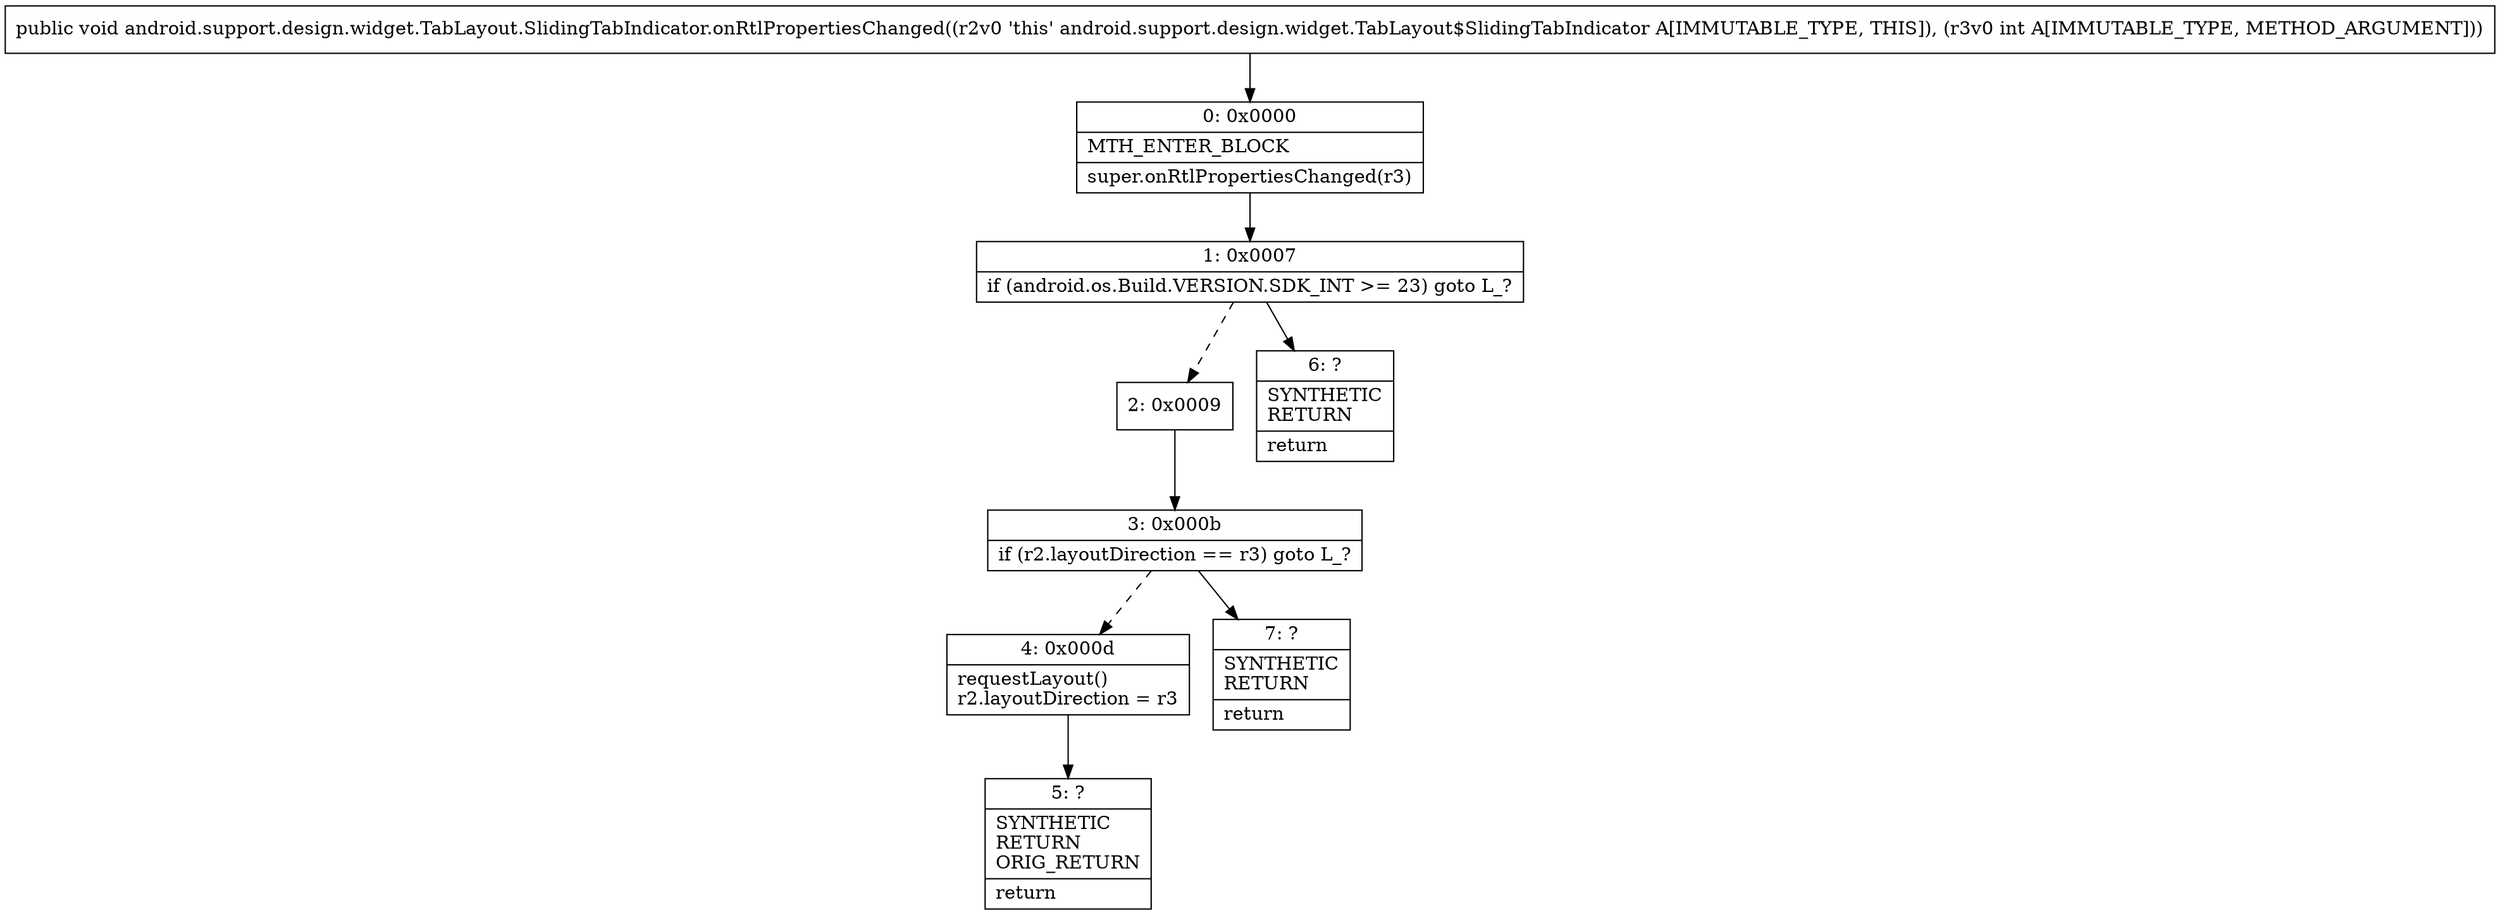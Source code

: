 digraph "CFG forandroid.support.design.widget.TabLayout.SlidingTabIndicator.onRtlPropertiesChanged(I)V" {
Node_0 [shape=record,label="{0\:\ 0x0000|MTH_ENTER_BLOCK\l|super.onRtlPropertiesChanged(r3)\l}"];
Node_1 [shape=record,label="{1\:\ 0x0007|if (android.os.Build.VERSION.SDK_INT \>= 23) goto L_?\l}"];
Node_2 [shape=record,label="{2\:\ 0x0009}"];
Node_3 [shape=record,label="{3\:\ 0x000b|if (r2.layoutDirection == r3) goto L_?\l}"];
Node_4 [shape=record,label="{4\:\ 0x000d|requestLayout()\lr2.layoutDirection = r3\l}"];
Node_5 [shape=record,label="{5\:\ ?|SYNTHETIC\lRETURN\lORIG_RETURN\l|return\l}"];
Node_6 [shape=record,label="{6\:\ ?|SYNTHETIC\lRETURN\l|return\l}"];
Node_7 [shape=record,label="{7\:\ ?|SYNTHETIC\lRETURN\l|return\l}"];
MethodNode[shape=record,label="{public void android.support.design.widget.TabLayout.SlidingTabIndicator.onRtlPropertiesChanged((r2v0 'this' android.support.design.widget.TabLayout$SlidingTabIndicator A[IMMUTABLE_TYPE, THIS]), (r3v0 int A[IMMUTABLE_TYPE, METHOD_ARGUMENT])) }"];
MethodNode -> Node_0;
Node_0 -> Node_1;
Node_1 -> Node_2[style=dashed];
Node_1 -> Node_6;
Node_2 -> Node_3;
Node_3 -> Node_4[style=dashed];
Node_3 -> Node_7;
Node_4 -> Node_5;
}

